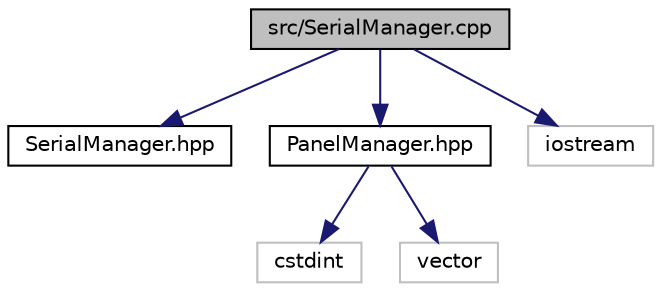 digraph "src/SerialManager.cpp"
{
 // LATEX_PDF_SIZE
  edge [fontname="Helvetica",fontsize="10",labelfontname="Helvetica",labelfontsize="10"];
  node [fontname="Helvetica",fontsize="10",shape=record];
  Node1 [label="src/SerialManager.cpp",height=0.2,width=0.4,color="black", fillcolor="grey75", style="filled", fontcolor="black",tooltip="Implementing a class to manage serial communication."];
  Node1 -> Node2 [color="midnightblue",fontsize="10",style="solid",fontname="Helvetica"];
  Node2 [label="SerialManager.hpp",height=0.2,width=0.4,color="black", fillcolor="white", style="filled",URL="$SerialManager_8hpp.html",tooltip="Class to manage serial communication."];
  Node1 -> Node3 [color="midnightblue",fontsize="10",style="solid",fontname="Helvetica"];
  Node3 [label="PanelManager.hpp",height=0.2,width=0.4,color="black", fillcolor="white", style="filled",URL="$PanelManager_8hpp.html",tooltip="パネル情報管理クラス"];
  Node3 -> Node4 [color="midnightblue",fontsize="10",style="solid",fontname="Helvetica"];
  Node4 [label="cstdint",height=0.2,width=0.4,color="grey75", fillcolor="white", style="filled",tooltip=" "];
  Node3 -> Node5 [color="midnightblue",fontsize="10",style="solid",fontname="Helvetica"];
  Node5 [label="vector",height=0.2,width=0.4,color="grey75", fillcolor="white", style="filled",tooltip=" "];
  Node1 -> Node6 [color="midnightblue",fontsize="10",style="solid",fontname="Helvetica"];
  Node6 [label="iostream",height=0.2,width=0.4,color="grey75", fillcolor="white", style="filled",tooltip=" "];
}

